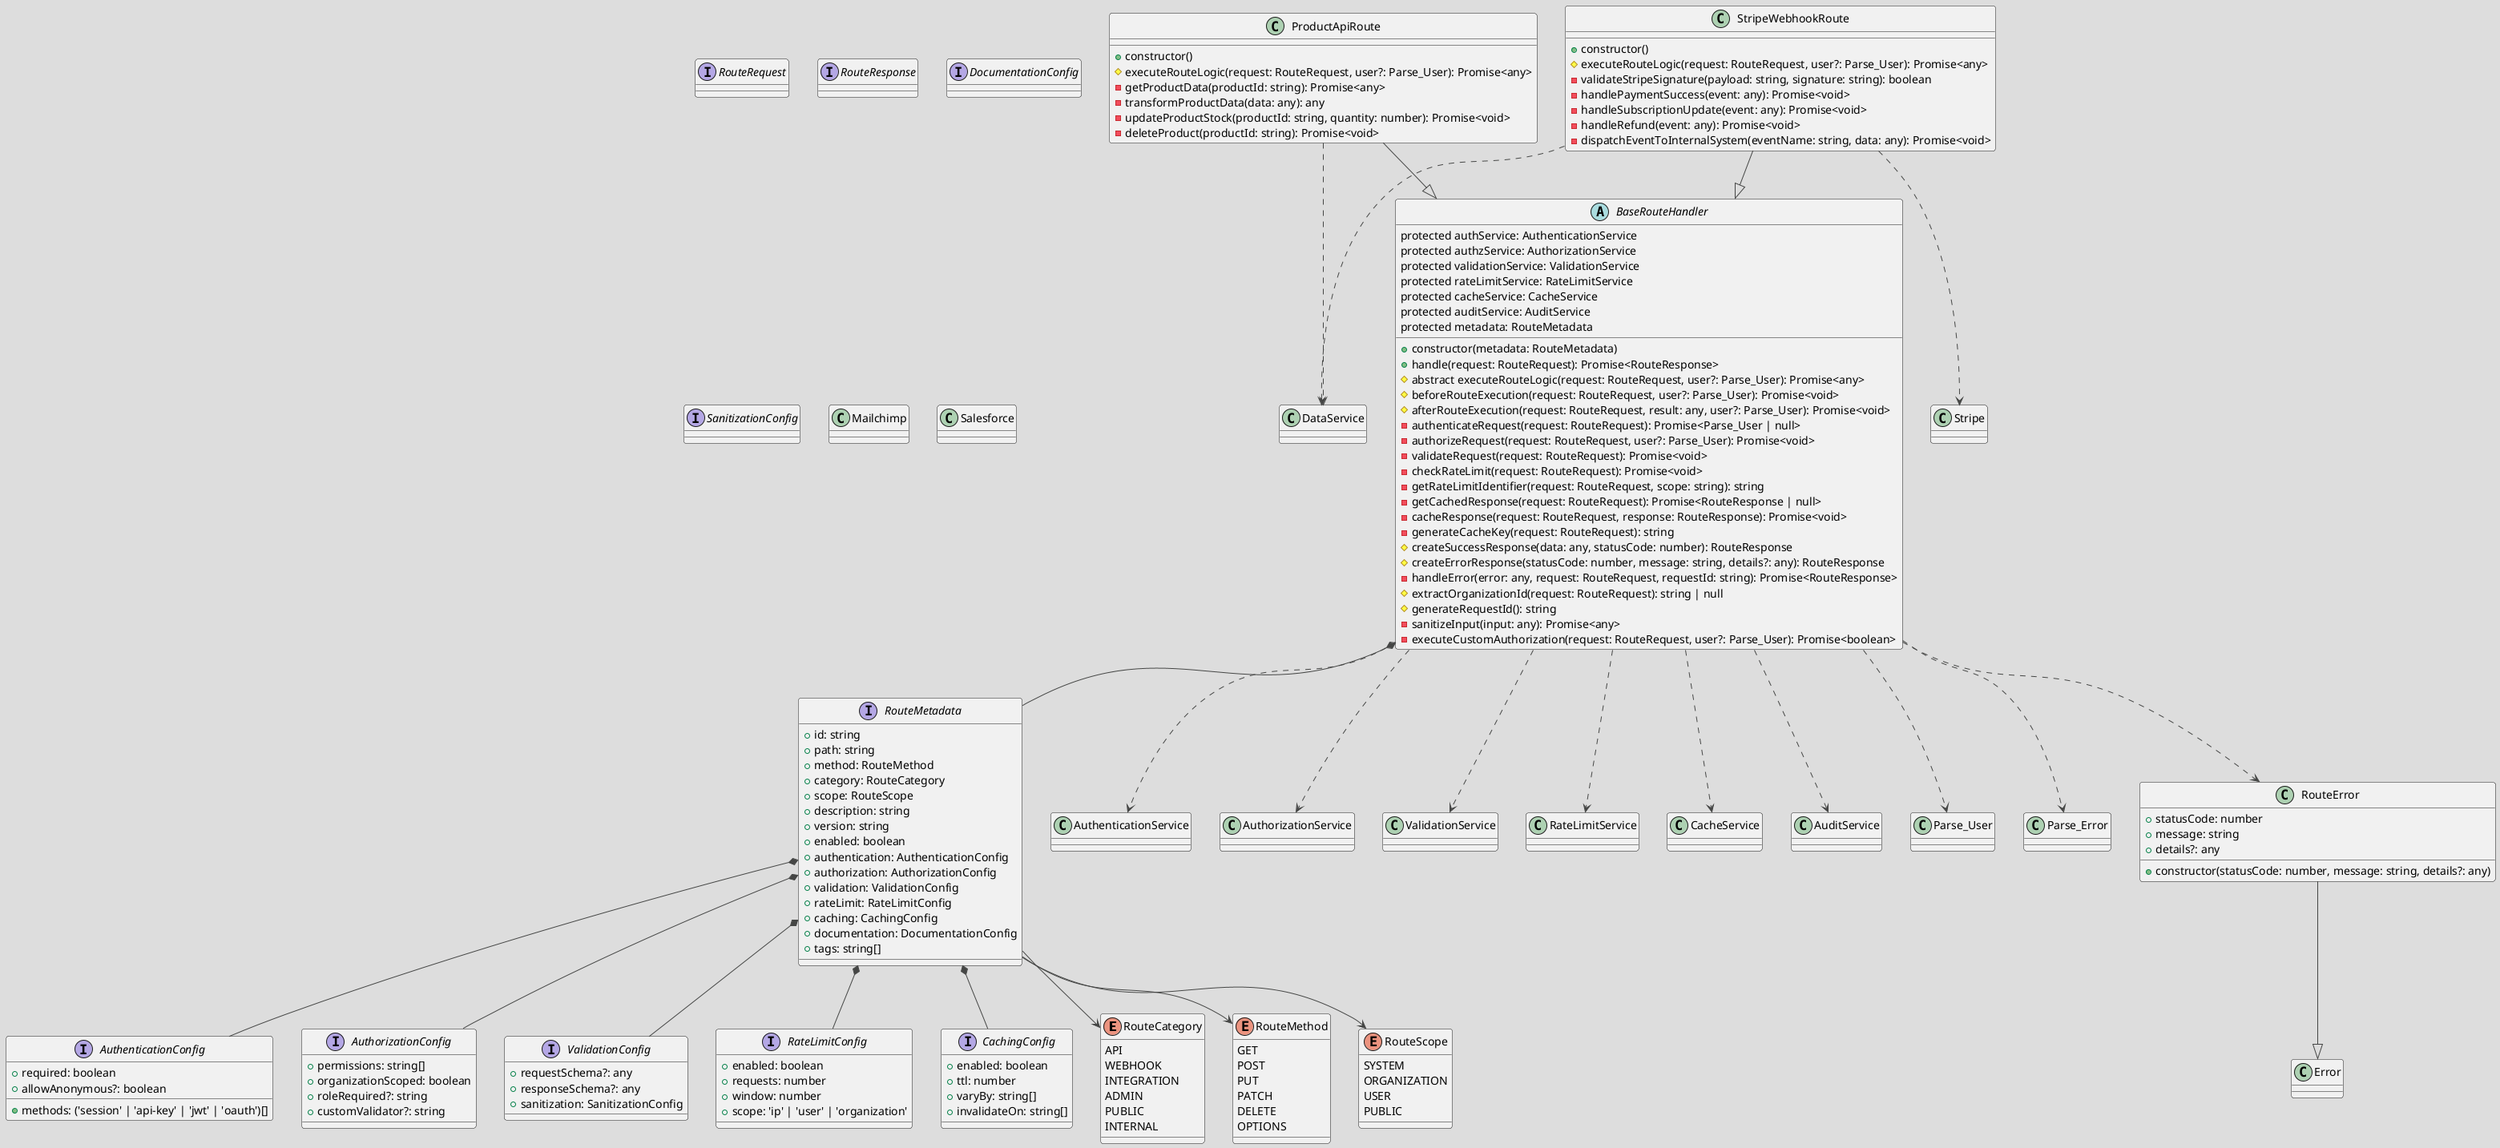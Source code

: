 @startuml
!theme toy

' Enums
enum RouteCategory {
    API
    WEBHOOK
    INTEGRATION
    ADMIN
    PUBLIC
    INTERNAL
}

enum RouteMethod {
    GET
    POST
    PUT
    PATCH
    DELETE
    OPTIONS
}

enum RouteScope {
    SYSTEM
    ORGANIZATION
    USER
    PUBLIC
}

' Interfaces/Types
interface RouteMetadata {
    +id: string
    +path: string
    +method: RouteMethod
    +category: RouteCategory
    +scope: RouteScope
    +description: string
    +version: string
    +enabled: boolean
    +authentication: AuthenticationConfig
    +authorization: AuthorizationConfig
    +validation: ValidationConfig
    +rateLimit: RateLimitConfig
    +caching: CachingConfig
    +documentation: DocumentationConfig
    +tags: string[]
}

interface AuthenticationConfig {
    +required: boolean
    +methods: ('session' | 'api-key' | 'jwt' | 'oauth')[]
    +allowAnonymous?: boolean
}

interface AuthorizationConfig {
    +permissions: string[]
    +organizationScoped: boolean
    +roleRequired?: string
    +customValidator?: string
}

interface ValidationConfig {
    +requestSchema?: any
    +responseSchema?: any
    +sanitization: SanitizationConfig
}

interface RateLimitConfig {
    +enabled: boolean
    +requests: number
    +window: number
    +scope: 'ip' | 'user' | 'organization'
}

interface CachingConfig {
    +enabled: boolean
    +ttl: number
    +varyBy: string[]
    +invalidateOn: string[]
}

interface RouteRequest
interface RouteResponse
interface DocumentationConfig
interface SanitizationConfig

class AuthenticationService
class AuthorizationService
class ValidationService
class RateLimitService
class CacheService
class AuditService
class Parse_User
class Parse_Error
class RouteError
class Stripe
class Mailchimp
class Salesforce
class DataService

' BaseRouteHandler Abstract Class
abstract class BaseRouteHandler {
    protected authService: AuthenticationService
    protected authzService: AuthorizationService
    protected validationService: ValidationService
    protected rateLimitService: RateLimitService
    protected cacheService: CacheService
    protected auditService: AuditService
    protected metadata: RouteMetadata

    +constructor(metadata: RouteMetadata)
    +handle(request: RouteRequest): Promise<RouteResponse>
    #abstract executeRouteLogic(request: RouteRequest, user?: Parse_User): Promise<any>
    #beforeRouteExecution(request: RouteRequest, user?: Parse_User): Promise<void>
    #afterRouteExecution(request: RouteRequest, result: any, user?: Parse_User): Promise<void>
    -authenticateRequest(request: RouteRequest): Promise<Parse_User | null>
    -authorizeRequest(request: RouteRequest, user?: Parse_User): Promise<void>
    -validateRequest(request: RouteRequest): Promise<void>
    -checkRateLimit(request: RouteRequest): Promise<void>
    -getRateLimitIdentifier(request: RouteRequest, scope: string): string
    -getCachedResponse(request: RouteRequest): Promise<RouteResponse | null>
    -cacheResponse(request: RouteRequest, response: RouteResponse): Promise<void>
    -generateCacheKey(request: RouteRequest): string
    #createSuccessResponse(data: any, statusCode: number): RouteResponse
    #createErrorResponse(statusCode: number, message: string, details?: any): RouteResponse
    -handleError(error: any, request: RouteRequest, requestId: string): Promise<RouteResponse>
    #extractOrganizationId(request: RouteRequest): string | null
    #generateRequestId(): string
    -sanitizeInput(input: any): Promise<any>
    -executeCustomAuthorization(request: RouteRequest, user?: Parse_User): Promise<boolean>
}

' Custom error class for routes
class RouteError {
    +statusCode: number
    +message: string
    +details?: any
    +constructor(statusCode: number, message: string, details?: any)
}

' Concrete API Route Example
class ProductApiRoute {
    +constructor()
    #executeRouteLogic(request: RouteRequest, user?: Parse_User): Promise<any>
    -getProductData(productId: string): Promise<any>
    -transformProductData(data: any): any
    -updateProductStock(productId: string, quantity: number): Promise<void>
    -deleteProduct(productId: string): Promise<void>
}

' Concrete Webhook Route Example
class StripeWebhookRoute {
    +constructor()
    #executeRouteLogic(request: RouteRequest, user?: Parse_User): Promise<any>
    -validateStripeSignature(payload: string, signature: string): boolean
    -handlePaymentSuccess(event: any): Promise<void>
    -handleSubscriptionUpdate(event: any): Promise<void>
    -handleRefund(event: any): Promise<void>
    -dispatchEventToInternalSystem(eventName: string, data: any): Promise<void>
}

' Relationships

RouteMetadata --> RouteCategory
RouteMetadata --> RouteMethod
RouteMetadata --> RouteScope
RouteMetadata *-- AuthenticationConfig
RouteMetadata *-- AuthorizationConfig
RouteMetadata *-- ValidationConfig
RouteMetadata *-- RateLimitConfig
RouteMetadata *-- CachingConfig

BaseRouteHandler *-- RouteMetadata
BaseRouteHandler ..> AuthenticationService
BaseRouteHandler ..> AuthorizationService
BaseRouteHandler ..> ValidationService
BaseRouteHandler ..> RateLimitService
BaseRouteHandler ..> CacheService
BaseRouteHandler ..> AuditService
BaseRouteHandler ..> Parse_User
BaseRouteHandler ..> Parse_Error
BaseRouteHandler ..> RouteError

ProductApiRoute --|> BaseRouteHandler
ProductApiRoute ..> DataService

StripeWebhookRoute --|> BaseRouteHandler
StripeWebhookRoute ..> Stripe
StripeWebhookRoute ..> DataService

RouteError --|> Error


@enduml